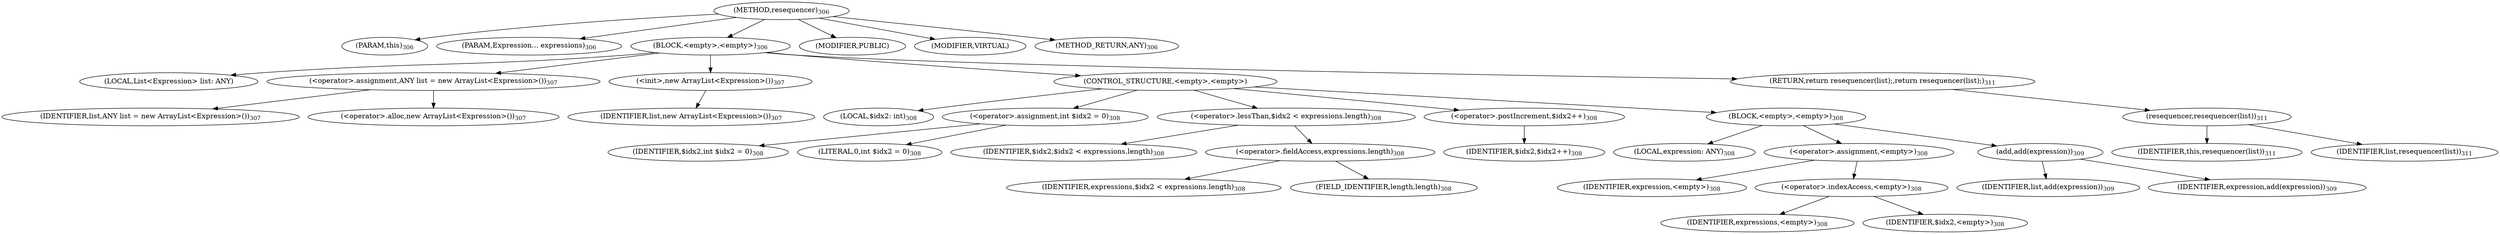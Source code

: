 digraph "resequencer" {  
"748" [label = <(METHOD,resequencer)<SUB>306</SUB>> ]
"72" [label = <(PARAM,this)<SUB>306</SUB>> ]
"749" [label = <(PARAM,Expression... expressions)<SUB>306</SUB>> ]
"750" [label = <(BLOCK,&lt;empty&gt;,&lt;empty&gt;)<SUB>306</SUB>> ]
"70" [label = <(LOCAL,List&lt;Expression&gt; list: ANY)> ]
"751" [label = <(&lt;operator&gt;.assignment,ANY list = new ArrayList&lt;Expression&gt;())<SUB>307</SUB>> ]
"752" [label = <(IDENTIFIER,list,ANY list = new ArrayList&lt;Expression&gt;())<SUB>307</SUB>> ]
"753" [label = <(&lt;operator&gt;.alloc,new ArrayList&lt;Expression&gt;())<SUB>307</SUB>> ]
"754" [label = <(&lt;init&gt;,new ArrayList&lt;Expression&gt;())<SUB>307</SUB>> ]
"69" [label = <(IDENTIFIER,list,new ArrayList&lt;Expression&gt;())<SUB>307</SUB>> ]
"755" [label = <(CONTROL_STRUCTURE,&lt;empty&gt;,&lt;empty&gt;)> ]
"756" [label = <(LOCAL,$idx2: int)<SUB>308</SUB>> ]
"757" [label = <(&lt;operator&gt;.assignment,int $idx2 = 0)<SUB>308</SUB>> ]
"758" [label = <(IDENTIFIER,$idx2,int $idx2 = 0)<SUB>308</SUB>> ]
"759" [label = <(LITERAL,0,int $idx2 = 0)<SUB>308</SUB>> ]
"760" [label = <(&lt;operator&gt;.lessThan,$idx2 &lt; expressions.length)<SUB>308</SUB>> ]
"761" [label = <(IDENTIFIER,$idx2,$idx2 &lt; expressions.length)<SUB>308</SUB>> ]
"762" [label = <(&lt;operator&gt;.fieldAccess,expressions.length)<SUB>308</SUB>> ]
"763" [label = <(IDENTIFIER,expressions,$idx2 &lt; expressions.length)<SUB>308</SUB>> ]
"764" [label = <(FIELD_IDENTIFIER,length,length)<SUB>308</SUB>> ]
"765" [label = <(&lt;operator&gt;.postIncrement,$idx2++)<SUB>308</SUB>> ]
"766" [label = <(IDENTIFIER,$idx2,$idx2++)<SUB>308</SUB>> ]
"767" [label = <(BLOCK,&lt;empty&gt;,&lt;empty&gt;)<SUB>308</SUB>> ]
"768" [label = <(LOCAL,expression: ANY)<SUB>308</SUB>> ]
"769" [label = <(&lt;operator&gt;.assignment,&lt;empty&gt;)<SUB>308</SUB>> ]
"770" [label = <(IDENTIFIER,expression,&lt;empty&gt;)<SUB>308</SUB>> ]
"771" [label = <(&lt;operator&gt;.indexAccess,&lt;empty&gt;)<SUB>308</SUB>> ]
"772" [label = <(IDENTIFIER,expressions,&lt;empty&gt;)<SUB>308</SUB>> ]
"773" [label = <(IDENTIFIER,$idx2,&lt;empty&gt;)<SUB>308</SUB>> ]
"774" [label = <(add,add(expression))<SUB>309</SUB>> ]
"775" [label = <(IDENTIFIER,list,add(expression))<SUB>309</SUB>> ]
"776" [label = <(IDENTIFIER,expression,add(expression))<SUB>309</SUB>> ]
"777" [label = <(RETURN,return resequencer(list);,return resequencer(list);)<SUB>311</SUB>> ]
"778" [label = <(resequencer,resequencer(list))<SUB>311</SUB>> ]
"71" [label = <(IDENTIFIER,this,resequencer(list))<SUB>311</SUB>> ]
"779" [label = <(IDENTIFIER,list,resequencer(list))<SUB>311</SUB>> ]
"780" [label = <(MODIFIER,PUBLIC)> ]
"781" [label = <(MODIFIER,VIRTUAL)> ]
"782" [label = <(METHOD_RETURN,ANY)<SUB>306</SUB>> ]
  "748" -> "72" 
  "748" -> "749" 
  "748" -> "750" 
  "748" -> "780" 
  "748" -> "781" 
  "748" -> "782" 
  "750" -> "70" 
  "750" -> "751" 
  "750" -> "754" 
  "750" -> "755" 
  "750" -> "777" 
  "751" -> "752" 
  "751" -> "753" 
  "754" -> "69" 
  "755" -> "756" 
  "755" -> "757" 
  "755" -> "760" 
  "755" -> "765" 
  "755" -> "767" 
  "757" -> "758" 
  "757" -> "759" 
  "760" -> "761" 
  "760" -> "762" 
  "762" -> "763" 
  "762" -> "764" 
  "765" -> "766" 
  "767" -> "768" 
  "767" -> "769" 
  "767" -> "774" 
  "769" -> "770" 
  "769" -> "771" 
  "771" -> "772" 
  "771" -> "773" 
  "774" -> "775" 
  "774" -> "776" 
  "777" -> "778" 
  "778" -> "71" 
  "778" -> "779" 
}
